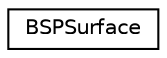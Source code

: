 digraph "Graphical Class Hierarchy"
{
  edge [fontname="Helvetica",fontsize="10",labelfontname="Helvetica",labelfontsize="10"];
  node [fontname="Helvetica",fontsize="10",shape=record];
  rankdir="LR";
  Node1 [label="BSPSurface",height=0.2,width=0.4,color="black", fillcolor="white", style="filled",URL="$struct_b_s_p_surface.html"];
}
